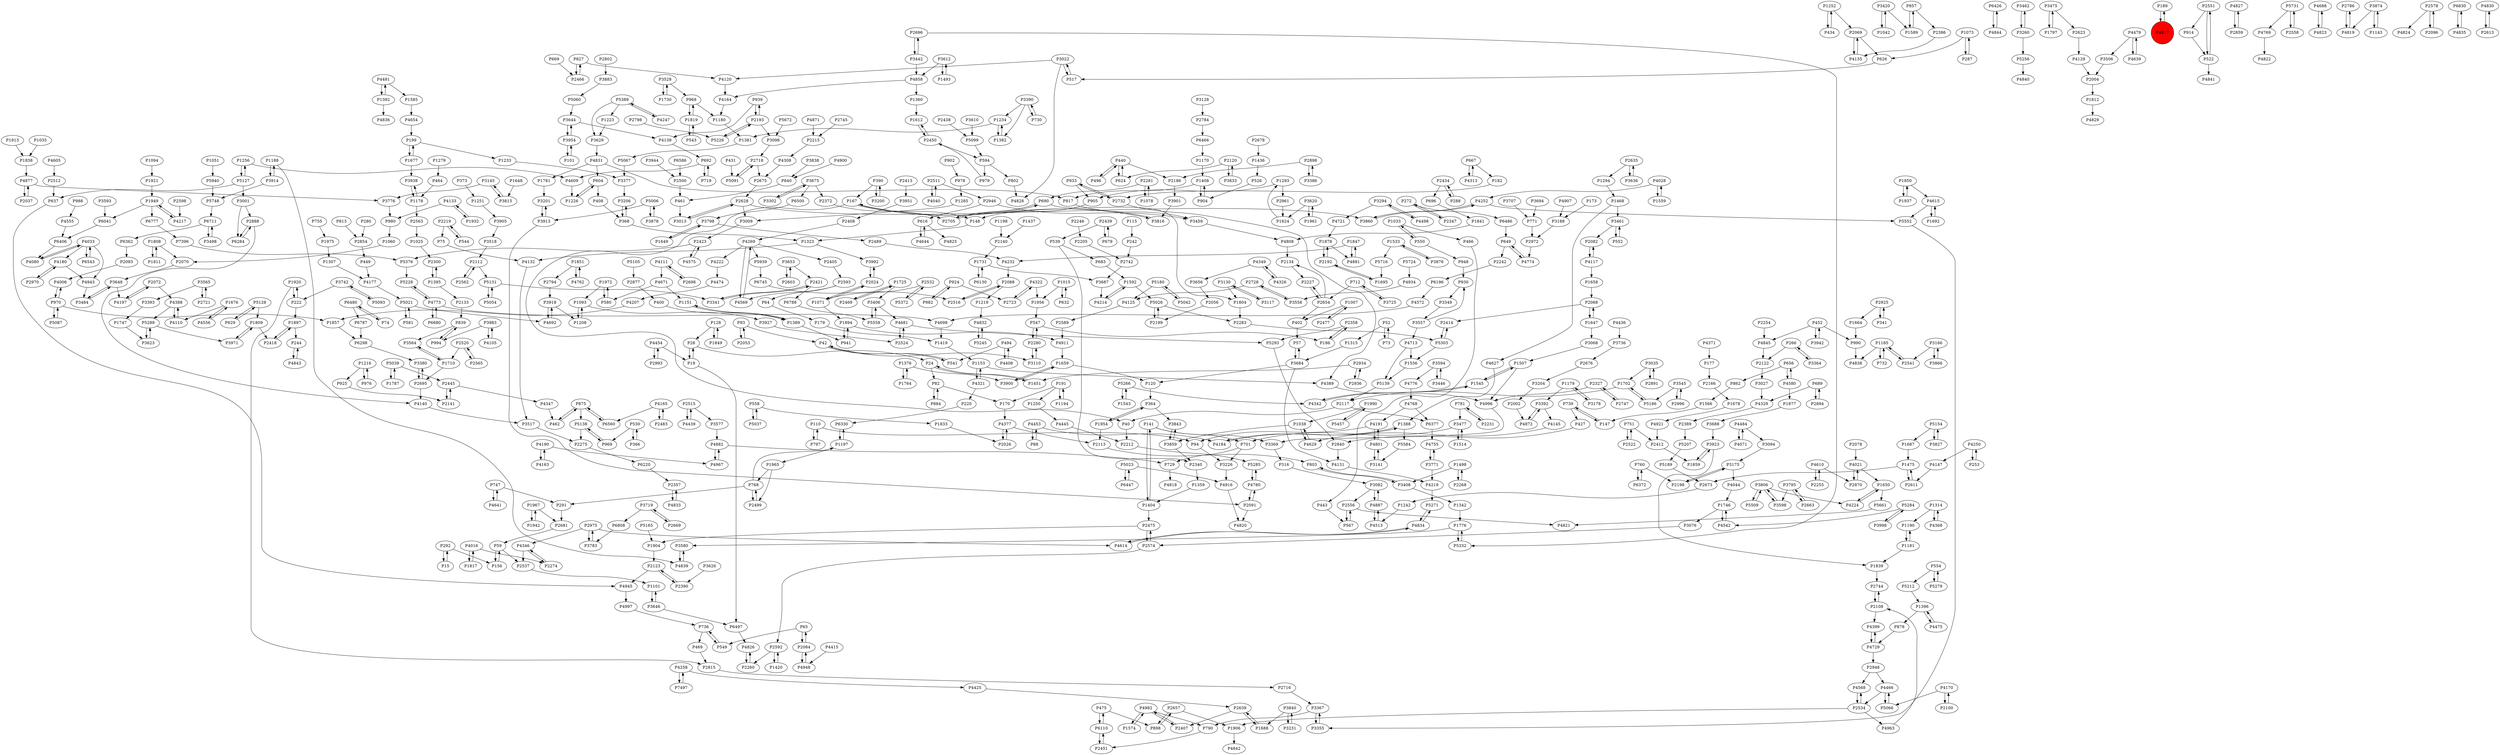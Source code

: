digraph {
	P1190 -> P1181
	P6426 -> P4844
	P530 -> P969
	P3860 -> P4252
	P4133 -> P1932
	P1498 -> P3408
	P827 -> P2466
	P1921 -> P1949
	P3878 -> P5006
	P4445 -> P2212
	P4615 -> P5552
	P4907 -> P3188
	P948 -> P930
	P2728 -> P3558
	P1256 -> P5127
	P3188 -> P2972
	P4389 -> P4996
	P3905 -> P3518
	P1315 -> P3684
	P6196 -> P4572
	P2574 -> P2592
	P2219 -> P544
	P3294 -> P4498
	P667 -> P182
	P5006 -> P3913
	P760 -> P2198
	P368 -> P1323
	P5303 -> P1556
	P5558 -> P3406
	P6110 -> P475
	P3462 -> P3260
	P2696 -> P3442
	P1007 -> P2477
	P6680 -> P4773
	P1242 -> P4513
	P2300 -> P1395
	P3420 -> P1589
	P2108 -> P2744
	P4388 -> P4110
	P1702 -> P5186
	P3517 -> P2275
	P3992 -> P2024
	P2961 -> P1624
	P3130 -> P1804
	P4654 -> P199
	P4044 -> P1746
	P2212 -> P5285
	P3707 -> P771
	P4033 -> P6543
	P147 -> P739
	P554 -> P5279
	P4834 -> P5271
	P1223 -> P3629
	P93 -> P2053
	P3783 -> P2975
	P2327 -> P2747
	P939 -> P2193
	P2946 -> P3459
	P1545 -> P4342
	P1093 -> P3927
	P4408 -> P494
	P3117 -> P3130
	P3771 -> P4219
	P1007 -> P402
	P3022 -> P4828
	P3620 -> P1961
	P167 -> P148
	P604 -> P1226
	P5042 -> P5180
	P2475 -> P1904
	P4776 -> P4768
	P5023 -> P4916
	P1747 -> P3623
	P616 -> P4644
	P1376 -> P1764
	P2088 -> P2516
	P3838 -> P840
	P4033 -> P4180
	P4197 -> P2072
	P2002 -> P4872
	P4190 -> P4967
	P827 -> P4120
	P3475 -> P1797
	P1252 -> P434
	P2603 -> P3653
	P4105 -> P3983
	P840 -> P461
	P768 -> P1197
	P4399 -> P4729
	P2654 -> P2134
	P2515 -> P3577
	P1574 -> P4982
	P189 -> P4817
	P1436 -> P526
	P2747 -> P2327
	P567 -> P2556
	P4021 -> P1650
	P5284 -> P4542
	P1676 -> P4556
	P6372 -> P760
	P2728 -> P4125
	P3648 -> P4197
	P1234 -> P1381
	P4773 -> P4698
	P1949 -> P4217
	P2673 -> P1242
	P1746 -> P3076
	P2534 -> P4963
	P1468 -> P4627
	P2084 -> P65
	P3900 -> P1659
	P1342 -> P1776
	P5266 -> P1543
	P4569 -> P4269
	P3798 -> P1649
	P3141 -> P4801
	P4111 -> P4671
	P4729 -> P4399
	P1033 -> P466
	P191 -> P170
	P4377 -> P2113
	P3408 -> P1342
	P5289 -> P3623
	P364 -> P1954
	P5376 -> P5228
	P4222 -> P4474
	P2108 -> P4399
	P6330 -> P1197
	P2477 -> P1007
	P530 -> P366
	P3175 -> P4044
	P3302 -> P3675
	P3913 -> P3201
	P970 -> P5087
	P253 -> P4250
	P4232 -> P2088
	P1388 -> P5584
	P3883 -> P5060
	P2056 -> P2199
	P292 -> P15
	P4170 -> P2100
	P1647 -> P3068
	P3166 -> P2541
	P3461 -> P552
	P1687 -> P1475
	P5039 -> P1787
	P1746 -> P4542
	P4131 -> P4219
	P65 -> P2084
	P1179 -> P3392
	P3528 -> P968
	P1216 -> P976
	P558 -> P5037
	P2894 -> P689
	P4801 -> P3141
	P656 -> P862
	P3367 -> P790
	P2993 -> P4454
	P5006 -> P3878
	P5087 -> P970
	P1389 -> P1151
	P2227 -> P2654
	P440 -> P2186
	P3260 -> P5256
	P1404 -> P141
	P1850 -> P4615
	P408 -> P368
	P2551 -> P914
	P2070 -> P3648
	P1692 -> P4615
	P1678 -> P4921
	P1937 -> P1850
	P626 -> P517
	P1878 -> P2192
	P2705 -> P690
	P42 -> P541
	P6745 -> P2516
	P2219 -> P75
	P4780 -> P5285
	P1961 -> P3620
	P1897 -> P2418
	P739 -> P147
	P898 -> P2657
	P6298 -> P3380
	P42 -> P3110
	P1877 -> P3688
	P3776 -> P980
	P712 -> P2654
	P1781 -> P3201
	P427 -> P2840
	P440 -> P496
	P2112 -> P5131
	P2260 -> P4826
	P1965 -> P768
	P4125 -> P2589
	P2681 -> P59
	P1437 -> P2140
	P2784 -> P6466
	P2423 -> P5376
	P2592 -> P2260
	P2888 -> P6284
	P2925 -> P1664
	P696 -> P1841
	P5060 -> P3644
	P2423 -> P4575
	P1153 -> P4321
	P1906 -> P4842
	P3364 -> P266
	P755 -> P1975
	P6808 -> P3783
	P4755 -> P3771
	P3914 -> P1188
	P4217 -> P1949
	P3594 -> P3446
	P1493 -> P3612
	P1841 -> P4808
	P1731 -> P3687
	P4117 -> P2082
	P3951 -> P2408
	P1897 -> P244
	P2499 -> P768
	P4349 -> P4326
	P4556 -> P1676
	P2532 -> P5372
	P4845 -> P2122
	P768 -> P2499
	P128 -> P1849
	P4671 -> P580
	P1710 -> P2695
	P1188 -> P3914
	P4120 -> P4164
	P1392 -> P4836
	P1612 -> P2450
	P2120 -> P624
	P3545 -> P2996
	P364 -> P3843
	P4801 -> P4191
	P875 -> P6560
	P74 -> P6480
	P1664 -> P990
	P914 -> P522
	P65 -> P549
	P4140 -> P3517
	P547 -> P2280
	P5131 -> P5054
	P747 -> P4641
	P179 -> P1419
	P449 -> P4177
	P1975 -> P1307
	P979 -> P2450
	P5021 -> P581
	P4997 -> P736
	P4773 -> P6680
	P3598 -> P3806
	P3843 -> P3859
	P1808 -> P1811
	P2541 -> P1185
	P2166 -> P1678
	P2390 -> P2123
	P862 -> P1566
	P6284 -> P2888
	P4347 -> P462
	P4117 -> P1658
	P3942 -> P452
	P2511 -> P4040
	P4214 -> P1592
	P3923 -> P1859
	P452 -> P990
	P5037 -> P558
	P4575 -> P2423
	P461 -> P3013
	P1219 -> P4832
	P4610 -> P2255
	P2698 -> P4111
	P1851 -> P2794
	P5180 -> P5042
	P5716 -> P1695
	P1153 -> P4389
	P4269 -> P4569
	P1360 -> P1612
	P5256 -> P4840
	P689 -> P2894
	P1658 -> P2068
	P2026 -> P4377
	P1776 -> P5332
	P3094 -> P3175
	P390 -> P167
	P3130 -> P3117
	P857 -> P2386
	P3557 -> P930
	P1956 -> P547
	P4681 -> P5293
	P59 -> P2537
	P4834 -> P4614
	P3594 -> P4776
	P5207 -> P5189
	P7497 -> P4258
	P2565 -> P2520
	P5026 -> P2199
	P1776 -> P3580
	P242 -> P2742
	P5226 -> P2193
	P496 -> P440
	P2268 -> P1498
	P2340 -> P1359
	P2280 -> P547
	P4641 -> P747
	P4698 -> P1419
	P2556 -> P567
	P649 -> P2242
	P3442 -> P4858
	P2450 -> P594
	P2628 -> P3860
	P2091 -> P4820
	P3506 -> P2004
	P3341 -> P2421
	P2231 -> P781
	P3013 -> P2628
	P4833 -> P2357
	P2635 -> P3636
	P4644 -> P616
	P101 -> P3954
	P980 -> P1060
	P191 -> P1194
	P6586 -> P2500
	P5266 -> P4342
	P4147 -> P2611
	P1396 -> P4475
	P2274 -> P4346
	P3477 -> P701
	P3593 -> P6041
	P5021 -> P4692
	P2445 -> P4347
	P2445 -> P2141
	P2120 -> P3833
	P52 -> P73
	P3406 -> P4681
	P857 -> P1589
	P3110 -> P2280
	P4692 -> P3918
	P3684 -> P120
	P2975 -> P4346
	P4453 -> P4184
	P3998 -> P5284
	P543 -> P1819
	P3377 -> P3206
	P5661 -> P4821
	P3442 -> P2696
	P2520 -> P2565
	P3688 -> P3923
	P1468 -> P3461
	P3644 -> P3954
	P1514 -> P3477
	P5584 -> P3141
	P3393 -> P1747
	P3918 -> P4692
	P2975 -> P3783
	P522 -> P4841
	P884 -> P82
	P2439 -> P539
	P1659 -> P3900
	P2948 -> P4568
	P3938 -> P1178
	P1381 -> P5067
	P6711 -> P6362
	P82 -> P884
	P7396 -> P5376
	P1419 -> P1153
	P4033 -> P4943
	P4466 -> P5066
	P3175 -> P2198
	P4498 -> P3294
	P541 -> P42
	P3577 -> P4882
	P5332 -> P1776
	P5372 -> P2532
	P736 -> P549
	P1250 -> P4445
	P1849 -> P128
	P5067 -> P3377
	P443 -> P567
	P141 -> P3369
	P3420 -> P1042
	P4454 -> P2993
	P4831 -> P604
	P3580 -> P4839
	P1234 -> P1382
	P3145 -> P3815
	P2556 -> P4821
	P3475 -> P2623
	P3528 -> P1730
	P1808 -> P2070
	P2122 -> P3027
	P4713 -> P1556
	P2946 -> P616
	P1498 -> P2268
	P4843 -> P244
	P4568 -> P2534
	P930 -> P3349
	P2405 -> P2593
	P156 -> P59
	P4191 -> P4801
	P15 -> P292
	P4831 -> P817
	P3022 -> P4120
	P244 -> P4843
	P1676 -> P4110
	P4963 -> P2108
	P4016 -> P2274
	P3355 -> P3367
	P2123 -> P2390
	P4474 -> P4207
	P5189 -> P2673
	P2069 -> P626
	P2593 -> P64
	P4934 -> P3558
	P732 -> P1185
	P167 -> P40
	P4163 -> P4190
	P4269 -> P4222
	P5066 -> P4466
	P4145 -> P4629
	P902 -> P978
	P3694 -> P771
	P4377 -> P2026
	P1382 -> P1234
	P2412 -> P1859
	P6447 -> P5023
	P4858 -> P1360
	P1932 -> P4133
	P667 -> P4313
	P6362 -> P2093
	P649 -> P4774
	P5552 -> P3355
	P3082 -> P4887
	P2574 -> P2475
	P768 -> P291
	P1920 -> P2815
	P4877 -> P2037
	P701 -> P729
	P1025 -> P2300
	P4080 -> P4033
	P4258 -> P4425
	P3719 -> P2669
	P3477 -> P1514
	P2898 -> P2186
	P5284 -> P3998
	P1967 -> P2681
	P1839 -> P2744
	P2192 -> P1878
	P4453 -> P88
	P6406 -> P4080
	P3798 -> P2489
	P580 -> P1972
	P4887 -> P3082
	P1178 -> P3938
	P5091 -> P2718
	P1688 -> P2639
	P5228 -> P4773
	P4269 -> P5939
	P288 -> P2434
	P4313 -> P667
	P1817 -> P4016
	P5127 -> P637
	P6220 -> P2357
	P2898 -> P3386
	P4191 -> P94
	P970 -> P4006
	P291 -> P2681
	P4827 -> P2859
	P1198 -> P2140
	P2037 -> P4877
	P4605 -> P2512
	P3001 -> P6284
	P3646 -> P6497
	P1252 -> P2069
	P6788 -> P5558
	P2469 -> P1725
	P976 -> P1216
	P4033 -> P4080
	P2413 -> P3951
	P4371 -> P177
	P3742 -> P222
	P1659 -> P120
	P5731 -> P4769
	P1566 -> P147
	P3098 -> P2718
	P4180 -> P4943
	P440 -> P624
	P1965 -> P2499
	P3918 -> P1208
	P1094 -> P1921
	P1293 -> P2961
	P2113 -> P803
	P2936 -> P2934
	P5105 -> P2877
	P3082 -> P2556
	P2141 -> P2445
	P3983 -> P994
	P4858 -> P4164
	P186 -> P2358
	P452 -> P4845
	P701 -> P3226
	P4028 -> P1559
	P177 -> P2166
	P3612 -> P1493
	P475 -> P898
	P3001 -> P2888
	P2593 -> P4569
	P1256 -> P4609
	P2611 -> P1475
	P2511 -> P2946
	P5389 -> P1223
	P1589 -> P857
	P1178 -> P2563
	P3390 -> P1234
	P3612 -> P4858
	P3260 -> P3462
	P4831 -> P1781
	P2281 -> P690
	P1559 -> P4028
	P624 -> P440
	P4342 -> P1545
	P2246 -> P2205
	P2072 -> P4388
	P550 -> P948
	P4135 -> P2069
	P1725 -> P3406
	P2123 -> P4945
	P4609 -> P1226
	P2483 -> P4165
	P2389 -> P5207
	P4572 -> P4698
	P5154 -> P3827
	P990 -> P4838
	P4170 -> P5066
	P839 -> P3564
	P6486 -> P649
	P366 -> P530
	P1533 -> P5716
	P191 -> P1250
	P4872 -> P3392
	P4207 -> P1857
	P4475 -> P1396
	P2635 -> P1294
	P1920 -> P222
	P2589 -> P4911
	P4614 -> P4834
	P4326 -> P4349
	P24 -> P1451
	P3636 -> P2635
	P390 -> P3200
	P4580 -> P1877
	P2657 -> P898
	P4346 -> P2537
	P3076 -> P2574
	P4945 -> P4997
	P4322 -> P2723
	P3386 -> P2898
	P3840 -> P3231
	P2438 -> P5099
	P4224 -> P1650
	P1197 -> P1965
	P552 -> P3461
	P5748 -> P6711
	P3816 -> P167
	P1804 -> P2283
	P475 -> P6110
	P2004 -> P1812
	P5127 -> P3001
	P3035 -> P2891
	P939 -> P4139
	P2283 -> P5303
	P5389 -> P4247
	P2489 -> P4232
	P3390 -> P1382
	P6041 -> P6406
	P550 -> P1033
	P3498 -> P6711
	P3954 -> P3644
	P1954 -> P2113
	P1857 -> P6298
	P781 -> P3477
	P3944 -> P2500
	P2732 -> P4389
	P2532 -> P1071
	P3518 -> P2112
	P4881 -> P1847
	P266 -> P3364
	P4129 -> P2004
	P2718 -> P2675
	P1677 -> P199
	P3833 -> P2120
	P3166 -> P3866
	P4164 -> P1180
	P1395 -> P2133
	P924 -> P2723
	P2534 -> P1906
	P3736 -> P2676
	P4040 -> P2511
	P2408 -> P4269
	P1060 -> P2070
	P3408 -> P803
	P4688 -> P4823
	P3390 -> P730
	P616 -> P4825
	P3367 -> P3355
	P2450 -> P1612
	P1314 -> P1190
	P594 -> P802
	P199 -> P1677
	P4681 -> P2524
	P5731 -> P2558
	P2100 -> P4170
	P2563 -> P1025
	P2663 -> P3795
	P3653 -> P2421
	P2215 -> P4308
	P2934 -> P1451
	P2623 -> P4129
	P3145 -> P3776
	P2072 -> P4197
	P1042 -> P3420
	P292 -> P156
	P4165 -> P6560
	P1208 -> P1093
	P1051 -> P5940
	P1180 -> P1381
	P494 -> P541
	P5128 -> P1809
	P1851 -> P4762
	P1847 -> P4881
	P994 -> P839
	P1833 -> P2026
	P431 -> P5091
	P141 -> P701
	P1185 -> P732
	P2669 -> P3719
	P4132 -> P3517
	P5245 -> P4832
	P6110 -> P2451
	P3771 -> P4755
	P3558 -> P2728
	P2088 -> P1219
	P2786 -> P4819
	P2421 -> P3341
	P93 -> P42
	P2854 -> P449
	P2199 -> P5026
	P4454 -> P19
	P1894 -> P4911
	P1251 -> P3905
	P400 -> P1389
	P1294 -> P1468
	P2275 -> P6220
	P4768 -> P4191
	P3971 -> P1809
	P5023 -> P6447
	P1710 -> P3564
	P4871 -> P2215
	P2598 -> P4217
	P2891 -> P3035
	P2802 -> P3883
	P1990 -> P1038
	P1838 -> P4877
	P1038 -> P4629
	P3545 -> P5186
	P4436 -> P3736
	P2434 -> P696
	P1185 -> P4838
	P1388 -> P4184
	P1647 -> P2068
	P690 -> P1804
	P2053 -> P93
	P5131 -> P3341
	P2134 -> P2227
	P2745 -> P2215
	P4542 -> P1746
	P1015 -> P1956
	P5212 -> P1396
	P2386 -> P4135
	P1649 -> P3798
	P5039 -> P2445
	P434 -> P1252
	P1420 -> P2592
	P5939 -> P6745
	P2500 -> P461
	P2975 -> P4614
	P3719 -> P6808
	P1556 -> P5139
	P1797 -> P3475
	P5127 -> P1256
	P739 -> P427
	P3859 -> P2340
	P813 -> P2854
	P1185 -> P2541
	P2516 -> P2088
	P3687 -> P4214
	P3653 -> P2603
	P28 -> P24
	P148 -> P1323
	P1101 -> P3646
	P3795 -> P2663
	P4252 -> P3860
	P1279 -> P464
	P970 -> P1857
	P4911 -> P1659
	P1015 -> P632
	P1787 -> P5039
	P905 -> P148
	P4247 -> P5389
	P3913 -> P2091
	P4349 -> P3656
	P3406 -> P5558
	P5138 -> P2275
	P2840 -> P4131
	P5154 -> P1687
	P3927 -> P2524
	P4184 -> P1388
	P2439 -> P679
	P1859 -> P3923
	P3565 -> P2721
	P933 -> P2732
	P2024 -> P3992
	P1188 -> P4839
	P2718 -> P5091
	P3954 -> P101
	P341 -> P2925
	P4900 -> P840
	P2996 -> P3545
	P1764 -> P1376
	P1904 -> P2123
	P24 -> P82
	P2522 -> P751
	P2578 -> P4824
	P2193 -> P939
	P4877 -> P3776
	P1847 -> P4232
	P1543 -> P5266
	P5293 -> P2840
	P4388 -> P5289
	P2254 -> P4845
	P2558 -> P5731
	P522 -> P2551
	P1451 -> P24
	P2475 -> P2574
	P373 -> P1251
	P6466 -> P1170
	P2676 -> P3204
	P3557 -> P4713
	P2281 -> P1078
	P4484 -> P4071
	P968 -> P1180
	P4882 -> P4967
	P402 -> P57
	P629 -> P5128
	P4479 -> P3506
	P2742 -> P3687
	P4415 -> P4948
	P3815 -> P3145
	P1216 -> P925
	P4111 -> P2698
	P3806 -> P5509
	P2534 -> P4568
	P1942 -> P1967
	P1226 -> P604
	P4921 -> P2412
	P2562 -> P2112
	P1677 -> P3938
	P4484 -> P3094
	P4321 -> P220
	P683 -> P1592
	P1408 -> P904
	P3914 -> P5748
	P4016 -> P1817
	P4629 -> P1038
	P5026 -> P2283
	P2280 -> P3110
	P2970 -> P4180
	P3392 -> P4872
	P4368 -> P1314
	P6480 -> P74
	P1307 -> P4177
	P790 -> P2451
	P3294 -> P4721
	P6830 -> P4835
	P199 -> P1233
	P2744 -> P2108
	P1293 -> P905
	P4165 -> P2483
	P2198 -> P3175
	P2192 -> P1695
	P4021 -> P2870
	P28 -> P19
	P4982 -> P2407
	P1809 -> P2418
	P526 -> P904
	P494 -> P4408
	P2537 -> P1101
	P3806 -> P4224
	P730 -> P3390
	P1475 -> P2673
	P4943 -> P3484
	P2421 -> P6788
	P2798 -> P5226
	P5303 -> P2414
	P59 -> P156
	P1408 -> P817
	P669 -> P2466
	P2524 -> P4681
	P2451 -> P6110
	P1181 -> P1190
	P5186 -> P1702
	P4768 -> P6377
	P4823 -> P4688
	P2117 -> P40
	P978 -> P1285
	P2205 -> P2742
	P4250 -> P4147
	P1197 -> P6330
	P5289 -> P3971
	P3675 -> P3302
	P272 -> P6486
	P4071 -> P4484
	P2859 -> P4827
	P3201 -> P3913
	P1475 -> P2611
	P4610 -> P2870
	P2815 -> P2716
	P2466 -> P827
	P802 -> P4828
	P1033 -> P550
	P3459 -> P4808
	P2358 -> P186
	P2084 -> P4948
	P4190 -> P4163
	P4780 -> P2091
	P924 -> P982
	P4769 -> P4822
	P878 -> P4729
	P2082 -> P4117
	P3204 -> P2002
	P2117 -> P6377
	P581 -> P5021
	P3610 -> P5099
	P6777 -> P7396
	P2888 -> P4140
	P4028 -> P4252
	P4258 -> P7497
	P1071 -> P1894
	P2948 -> P4466
	P3009 -> P2423
	P4110 -> P4388
	P2877 -> P400
	P692 -> P719
	P656 -> P4580
	P4219 -> P5271
	P544 -> P2219
	P751 -> P2412
	P3035 -> P1702
	P760 -> P6372
	P1073 -> P287
	P1323 -> P4132
	P817 -> P3459
	P988 -> P4555
	P1624 -> P1293
	P1194 -> P191
	P5285 -> P4780
	P797 -> P110
	P6711 -> P3498
	P1592 -> P4214
	P3200 -> P390
	P5279 -> P554
	P167 -> P3816
	P4177 -> P5021
	P3827 -> P5154
	P1949 -> P6041
	P3923 -> P1839
	P1650 -> P4224
	P1725 -> P2469
	P1359 -> P1404
	P4322 -> P1956
	P2091 -> P4780
	P751 -> P2522
	P5271 -> P4834
	P464 -> P1178
	P1695 -> P2192
	P3231 -> P3840
	P220 -> P6330
	P4627 -> P1388
	P1170 -> P1408
	P19 -> P28
	P4948 -> P2084
	P1533 -> P3876
	P1878 -> P4881
	P57 -> P3684
	P3226 -> P4916
	P3022 -> P517
	P2972 -> P4774
	P4615 -> P1692
	P287 -> P1073
	P3795 -> P3598
	P3859 -> P3843
	P1285 -> P3009
	P1949 -> P6777
	P5165 -> P1904
	P692 -> P4609
	P1585 -> P4654
	P4513 -> P4887
	P2078 -> P4021
	P2716 -> P3367
	P2696 -> P5332
	P222 -> P1897
	P469 -> P2815
	P94 -> P3226
	P4819 -> P2786
	P170 -> P4377
	P40 -> P2212
	P1811 -> P1808
	P3840 -> P1688
	P1592 -> P5026
	P110 -> P797
	P3901 -> P3816
	P128 -> P28
	P3675 -> P2372
	P3644 -> P4139
	P875 -> P462
	P368 -> P3206
	P1809 -> P3971
	P1507 -> P4996
	P3684 -> P4131
	P4996 -> P3369
	P3874 -> P4819
	P2639 -> P1688
	P690 -> P2705
	P1233 -> P3377
	P747 -> P291
	P2723 -> P4322
	P982 -> P924
	P4466 -> P2534
	P5389 -> P3629
	P2512 -> P637
	P5093 -> P3742
	P3866 -> P3166
	P3349 -> P3557
	P539 -> P683
	P2414 -> P5303
	P4269 -> P2405
	P4762 -> P1851
	P4817 -> P189
	P4721 -> P1878
	P5099 -> P594
	P712 -> P3725
	P1323 -> P3992
	P5180 -> P4125
	P5139 -> P2117
	P4982 -> P1574
	P4329 -> P2389
	P2721 -> P3565
	P6130 -> P1731
	P2068 -> P2414
	P1648 -> P3815
	P6543 -> P4033
	P2096 -> P2578
	P2112 -> P2562
	P1392 -> P4481
	P2732 -> P933
	P3620 -> P1624
	P2678 -> P1436
	P2520 -> P1710
	P4133 -> P980
	P3461 -> P2082
	P466 -> P443
	P554 -> P5212
	P4425 -> P2639
	P771 -> P2972
	P3380 -> P2695
	P1954 -> P364
	P2418 -> P1897
	P839 -> P994
	P3206 -> P368
	P6480 -> P6787
	P4555 -> P6406
	P4481 -> P1392
	P547 -> P186
	P1730 -> P3528
	P875 -> P5138
	P2515 -> P4439
	P1151 -> P1389
	P52 -> P1315
	P1819 -> P543
	P173 -> P3188
	P73 -> P52
	P1093 -> P1208
	P1071 -> P2024
	P5509 -> P3806
	P2592 -> P1420
	P2193 -> P5226
	P3392 -> P4145
	P3128 -> P2784
	P2657 -> P1906
	P5457 -> P1990
	P3876 -> P1533
	P4006 -> P970
	P2578 -> P2096
	P729 -> P4818
	P2628 -> P3013
	P2068 -> P1647
	P803 -> P3408
	P3629 -> P4831
	P3648 -> P3484
	P4882 -> P729
	P4180 -> P2970
	P968 -> P1819
	P2407 -> P4982
	P1395 -> P2300
	P2934 -> P2936
	P4835 -> P6830
	P3027 -> P4329
	P1404 -> P2475
	P120 -> P364
	P272 -> P2347
	P3369 -> P316
	P4250 -> P253
	P3623 -> P5289
	P2358 -> P5293
	P2093 -> P4006
	P4844 -> P6426
	P64 -> P179
	P1894 -> P941
	P1179 -> P3178
	P3484 -> P3648
	P3874 -> P1143
	P2024 -> P1071
	P4982 -> P790
	P5724 -> P4934
	P6500 -> P3798
	P4830 -> P2613
	P266 -> P2122
	P2695 -> P4140
	P1972 -> P1093
	P2347 -> P272
	P2255 -> P4610
	P4639 -> P4479
	P2613 -> P4830
	P2242 -> P6196
	P3626 -> P2390
	P182 -> P2732
	P4139 -> P692
	P2372 -> P2705
	P736 -> P469
	P594 -> P979
	P4321 -> P1153
	P1731 -> P6130
	P1990 -> P5457
	P6787 -> P6298
	P3446 -> P3594
	P1702 -> P2117
	P1035 -> P1838
	P558 -> P1833
	P6497 -> P4826
	P110 -> P94
	P719 -> P692
	P88 -> P4453
	P4479 -> P4639
	P5128 -> P629
	P4832 -> P5245
	P2434 -> P288
	P6377 -> P4755
	P4967 -> P4882
	P115 -> P242
	P4808 -> P2134
	P781 -> P2231
	P925 -> P2141
	P3742 -> P5093
	P2654 -> P402
	P1143 -> P3874
	P4481 -> P1585
	P3725 -> P712
	P2870 -> P4021
	P4713 -> P5139
	P3564 -> P1710
	P5940 -> P5748
	P689 -> P4329
	P4346 -> P2274
	P2551 -> P522
	P1314 -> P4368
	P637 -> P4945
	P280 -> P2854
	P316 -> P3082
	P2639 -> P2407
	P2695 -> P3380
	P3675 -> P6500
	P1850 -> P1937
	P1812 -> P4829
	P2654 -> P2227
	P517 -> P3022
	P3565 -> P3393
	P2140 -> P1731
	P679 -> P2439
	P1650 -> P5661
	P3178 -> P1179
	P1389 -> P941
	P4729 -> P2948
	P3646 -> P1101
	P5138 -> P969
	P1038 -> P3859
	P3684 -> P57
	P4826 -> P2260
	P5054 -> P5131
	P1507 -> P1545
	P3983 -> P4105
	P6560 -> P875
	P3656 -> P2056
	P4839 -> P3580
	P452 -> P3942
	P2133 -> P839
	P604 -> P408
	P4439 -> P2515
	P2675 -> P2628
	P4916 -> P4820
	P2186 -> P3901
	P1078 -> P2281
	P4580 -> P656
	P2069 -> P4135
	P4773 -> P5228
	P1972 -> P580
	P1819 -> P968
	P4774 -> P649
	P3806 -> P3598
	P19 -> P6497
	P2327 -> P4996
	P2193 -> P3098
	P1545 -> P1507
	P1376 -> P3900
	P82 -> P170
	P1396 -> P878
	P4671 -> P1151
	P2925 -> P341
	P222 -> P1920
	P1181 -> P1839
	P969 -> P5138
	P933 -> P905
	P4887 -> P4513
	P1967 -> P1942
	P3068 -> P1507
	P941 -> P1894
	P1073 -> P626
	P462 -> P875
	P4252 -> P5552
	P539 -> P2340
	P2357 -> P4833
	P2794 -> P3918
	P5672 -> P3098
	P632 -> P1015
	P2628 -> P3009
	P549 -> P736
	P4308 -> P2675
	P1913 -> P1838
	P904 -> P1408
	P75 -> P4132
	P141 -> P1404
	P4817 [shape=circle]
	P4817 [style=filled]
	P4817 [fillcolor=red]
}